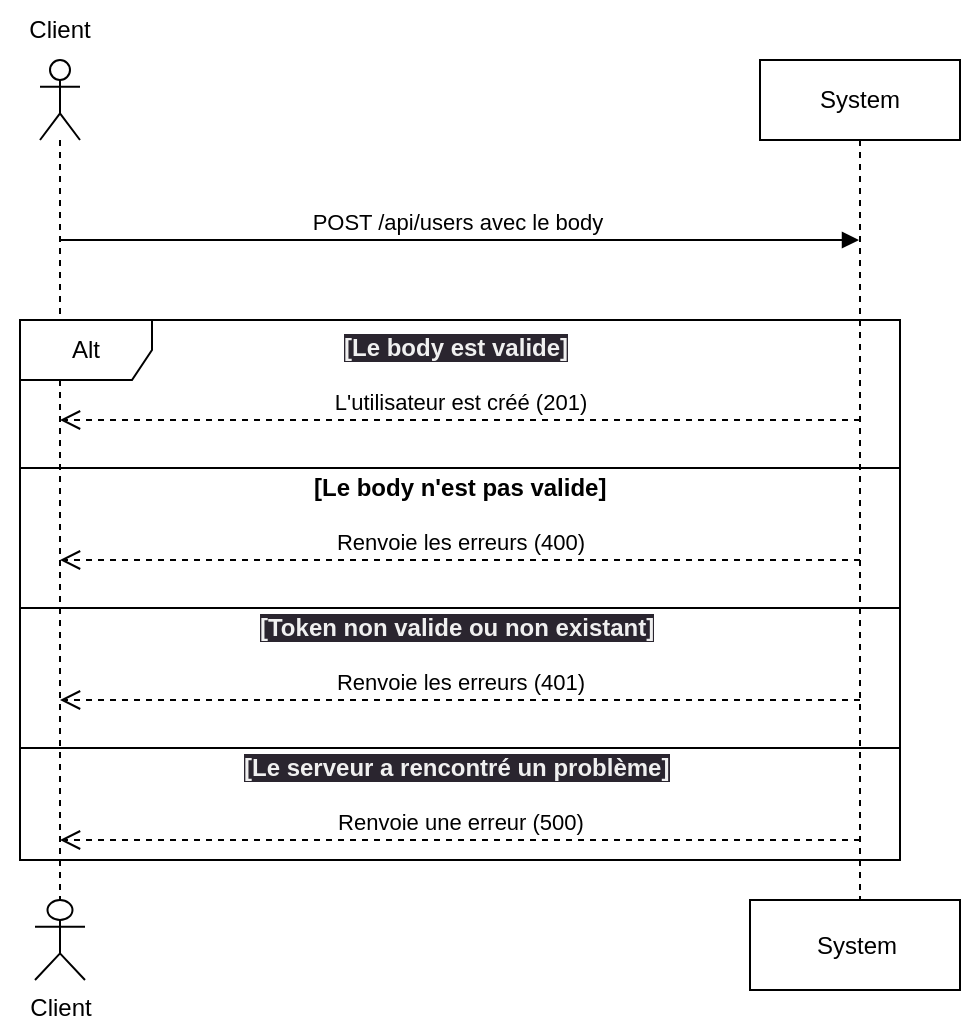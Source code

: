 <mxfile>
    <diagram id="y2NJ9hfdPz0hzTycv5ON" name="Page-1">
        <mxGraphModel dx="803" dy="779" grid="1" gridSize="10" guides="1" tooltips="1" connect="1" arrows="1" fold="1" page="1" pageScale="1" pageWidth="827" pageHeight="1169" math="0" shadow="0">
            <root>
                <mxCell id="0"/>
                <mxCell id="1" parent="0"/>
                <mxCell id="2" value="System" style="shape=umlLifeline;perimeter=lifelinePerimeter;whiteSpace=wrap;html=1;container=1;collapsible=0;recursiveResize=0;outlineConnect=0;" parent="1" vertex="1">
                    <mxGeometry x="540" y="180" width="100" height="420" as="geometry"/>
                </mxCell>
                <mxCell id="3" value="" style="shape=umlLifeline;participant=umlActor;perimeter=lifelinePerimeter;whiteSpace=wrap;html=1;container=1;collapsible=0;recursiveResize=0;verticalAlign=top;spacingTop=36;outlineConnect=0;fontStyle=1" parent="1" vertex="1">
                    <mxGeometry x="180" y="180" width="20" height="420" as="geometry"/>
                </mxCell>
                <mxCell id="6" value="POST /api/users avec le body&amp;nbsp;" style="html=1;verticalAlign=bottom;endArrow=block;" parent="1" source="3" target="2" edge="1">
                    <mxGeometry width="80" relative="1" as="geometry">
                        <mxPoint x="490" y="400" as="sourcePoint"/>
                        <mxPoint x="570" y="400" as="targetPoint"/>
                        <Array as="points">
                            <mxPoint x="470" y="270"/>
                            <mxPoint x="500" y="270"/>
                        </Array>
                        <mxPoint as="offset"/>
                    </mxGeometry>
                </mxCell>
                <mxCell id="7" value="L'utilisateur est créé (201)" style="html=1;verticalAlign=bottom;endArrow=open;dashed=1;endSize=8;" parent="1" edge="1">
                    <mxGeometry relative="1" as="geometry">
                        <mxPoint x="590" y="360" as="sourcePoint"/>
                        <mxPoint x="190" y="360" as="targetPoint"/>
                        <Array as="points">
                            <mxPoint x="500.5" y="360"/>
                            <mxPoint x="280.5" y="360"/>
                        </Array>
                    </mxGeometry>
                </mxCell>
                <mxCell id="8" value="Client" style="text;html=1;strokeColor=none;fillColor=none;align=center;verticalAlign=middle;whiteSpace=wrap;rounded=0;" parent="1" vertex="1">
                    <mxGeometry x="160" y="150" width="60" height="30" as="geometry"/>
                </mxCell>
                <mxCell id="9" value="Client" style="shape=umlActor;verticalLabelPosition=bottom;verticalAlign=top;html=1;outlineConnect=0;" parent="1" vertex="1">
                    <mxGeometry x="177.5" y="600" width="25" height="40" as="geometry"/>
                </mxCell>
                <mxCell id="10" value="&lt;span style=&quot;&quot;&gt;System&lt;/span&gt;" style="html=1;" parent="1" vertex="1">
                    <mxGeometry x="535" y="600" width="105" height="45" as="geometry"/>
                </mxCell>
                <mxCell id="11" value="&lt;span style=&quot;color: rgb(240, 240, 240); font-family: Helvetica; font-size: 12px; font-style: normal; font-variant-ligatures: normal; font-variant-caps: normal; font-weight: 700; letter-spacing: normal; orphans: 2; text-align: center; text-indent: 0px; text-transform: none; widows: 2; word-spacing: 0px; -webkit-text-stroke-width: 0px; background-color: rgb(42, 37, 47); text-decoration-thickness: initial; text-decoration-style: initial; text-decoration-color: initial; float: none; display: inline !important;&quot;&gt;[Le body est valide]&lt;/span&gt;" style="text;whiteSpace=wrap;html=1;" parent="1" vertex="1">
                    <mxGeometry x="330" y="310" width="120" height="40" as="geometry"/>
                </mxCell>
                <mxCell id="12" value="" style="line;strokeWidth=1;align=left;verticalAlign=middle;spacingTop=-1;spacingLeft=3;spacingRight=3;rotatable=0;labelPosition=right;points=[];portConstraint=eastwest;labelBackgroundColor=#F4F1DE;rounded=0;" parent="1" vertex="1">
                    <mxGeometry x="170" y="380" width="440" height="8" as="geometry"/>
                </mxCell>
                <mxCell id="13" value="Renvoie les erreurs (400)" style="html=1;verticalAlign=bottom;endArrow=open;dashed=1;endSize=8;" parent="1" edge="1">
                    <mxGeometry relative="1" as="geometry">
                        <mxPoint x="590" y="430" as="sourcePoint"/>
                        <mxPoint x="190" y="430" as="targetPoint"/>
                        <Array as="points">
                            <mxPoint x="530.5" y="430"/>
                        </Array>
                        <mxPoint as="offset"/>
                    </mxGeometry>
                </mxCell>
                <mxCell id="14" value="&lt;div style=&quot;text-align: center;&quot;&gt;&lt;span style=&quot;background-color: initial;&quot;&gt;&lt;b&gt;[Le body n'est pas valide]&lt;/b&gt;&lt;/span&gt;&lt;/div&gt;" style="text;whiteSpace=wrap;html=1;" parent="1" vertex="1">
                    <mxGeometry x="315" y="380" width="170" height="40" as="geometry"/>
                </mxCell>
                <mxCell id="15" value="Alt" style="shape=umlFrame;whiteSpace=wrap;html=1;width=66;height=30;" parent="1" vertex="1">
                    <mxGeometry x="170" y="310" width="440" height="270" as="geometry"/>
                </mxCell>
                <mxCell id="16" value="" style="line;strokeWidth=1;align=left;verticalAlign=middle;spacingTop=-1;spacingLeft=3;spacingRight=3;rotatable=0;labelPosition=right;points=[];portConstraint=eastwest;labelBackgroundColor=#F4F1DE;rounded=0;" parent="1" vertex="1">
                    <mxGeometry x="170" y="450" width="440" height="8" as="geometry"/>
                </mxCell>
                <mxCell id="17" value="Renvoie les erreurs (401)" style="html=1;verticalAlign=bottom;endArrow=open;dashed=1;endSize=8;" parent="1" edge="1">
                    <mxGeometry relative="1" as="geometry">
                        <mxPoint x="590" y="500" as="sourcePoint"/>
                        <mxPoint x="190" y="500" as="targetPoint"/>
                        <Array as="points">
                            <mxPoint x="530.5" y="500"/>
                        </Array>
                        <mxPoint as="offset"/>
                    </mxGeometry>
                </mxCell>
                <mxCell id="19" value="&lt;span style=&quot;color: rgb(240, 240, 240); font-family: Helvetica; font-size: 12px; font-style: normal; font-variant-ligatures: normal; font-variant-caps: normal; font-weight: 700; letter-spacing: normal; orphans: 2; text-align: center; text-indent: 0px; text-transform: none; widows: 2; word-spacing: 0px; -webkit-text-stroke-width: 0px; background-color: rgb(42, 37, 47); text-decoration-thickness: initial; text-decoration-style: initial; text-decoration-color: initial; float: none; display: inline !important;&quot;&gt;[Token non valide ou non existant]&lt;/span&gt;" style="text;whiteSpace=wrap;html=1;" parent="1" vertex="1">
                    <mxGeometry x="288.13" y="450" width="203.75" height="30" as="geometry"/>
                </mxCell>
                <mxCell id="20" value="" style="line;strokeWidth=1;align=left;verticalAlign=middle;spacingTop=-1;spacingLeft=3;spacingRight=3;rotatable=0;labelPosition=right;points=[];portConstraint=eastwest;labelBackgroundColor=#F4F1DE;rounded=0;" parent="1" vertex="1">
                    <mxGeometry x="170" y="520" width="440" height="8" as="geometry"/>
                </mxCell>
                <mxCell id="21" value="Renvoie une erreur (500)" style="html=1;verticalAlign=bottom;endArrow=open;dashed=1;endSize=8;" parent="1" edge="1">
                    <mxGeometry relative="1" as="geometry">
                        <mxPoint x="590" y="570" as="sourcePoint"/>
                        <mxPoint x="190" y="570" as="targetPoint"/>
                        <Array as="points">
                            <mxPoint x="530.5" y="570"/>
                        </Array>
                        <mxPoint as="offset"/>
                    </mxGeometry>
                </mxCell>
                <mxCell id="22" value="&lt;span style=&quot;color: rgb(240, 240, 240); font-family: Helvetica; font-size: 12px; font-style: normal; font-variant-ligatures: normal; font-variant-caps: normal; font-weight: 700; letter-spacing: normal; orphans: 2; text-align: center; text-indent: 0px; text-transform: none; widows: 2; word-spacing: 0px; -webkit-text-stroke-width: 0px; background-color: rgb(42, 37, 47); text-decoration-thickness: initial; text-decoration-style: initial; text-decoration-color: initial; float: none; display: inline !important;&quot;&gt;[Le serveur a rencontré un problème]&lt;/span&gt;" style="text;whiteSpace=wrap;html=1;" parent="1" vertex="1">
                    <mxGeometry x="279.53" y="520" width="220.94" height="31" as="geometry"/>
                </mxCell>
            </root>
        </mxGraphModel>
    </diagram>
</mxfile>